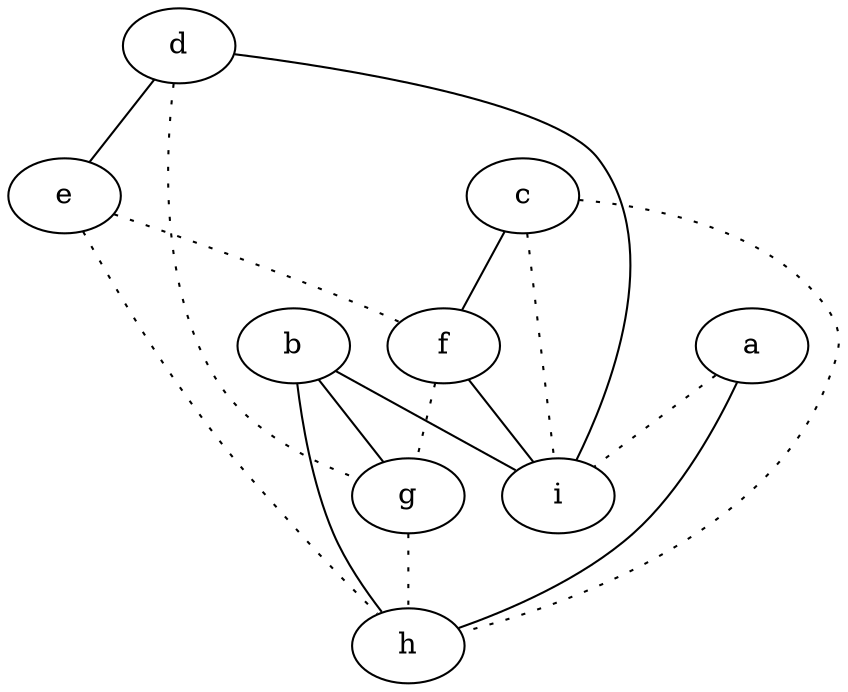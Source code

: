 graph {
a -- h;
a -- i [style=dotted];
b -- g;
b -- h;
b -- i;
c -- f;
c -- h [style=dotted];
c -- i [style=dotted];
d -- e;
d -- g [style=dotted];
d -- i;
e -- f [style=dotted];
e -- h [style=dotted];
f -- g [style=dotted];
f -- i;
g -- h [style=dotted];
}
